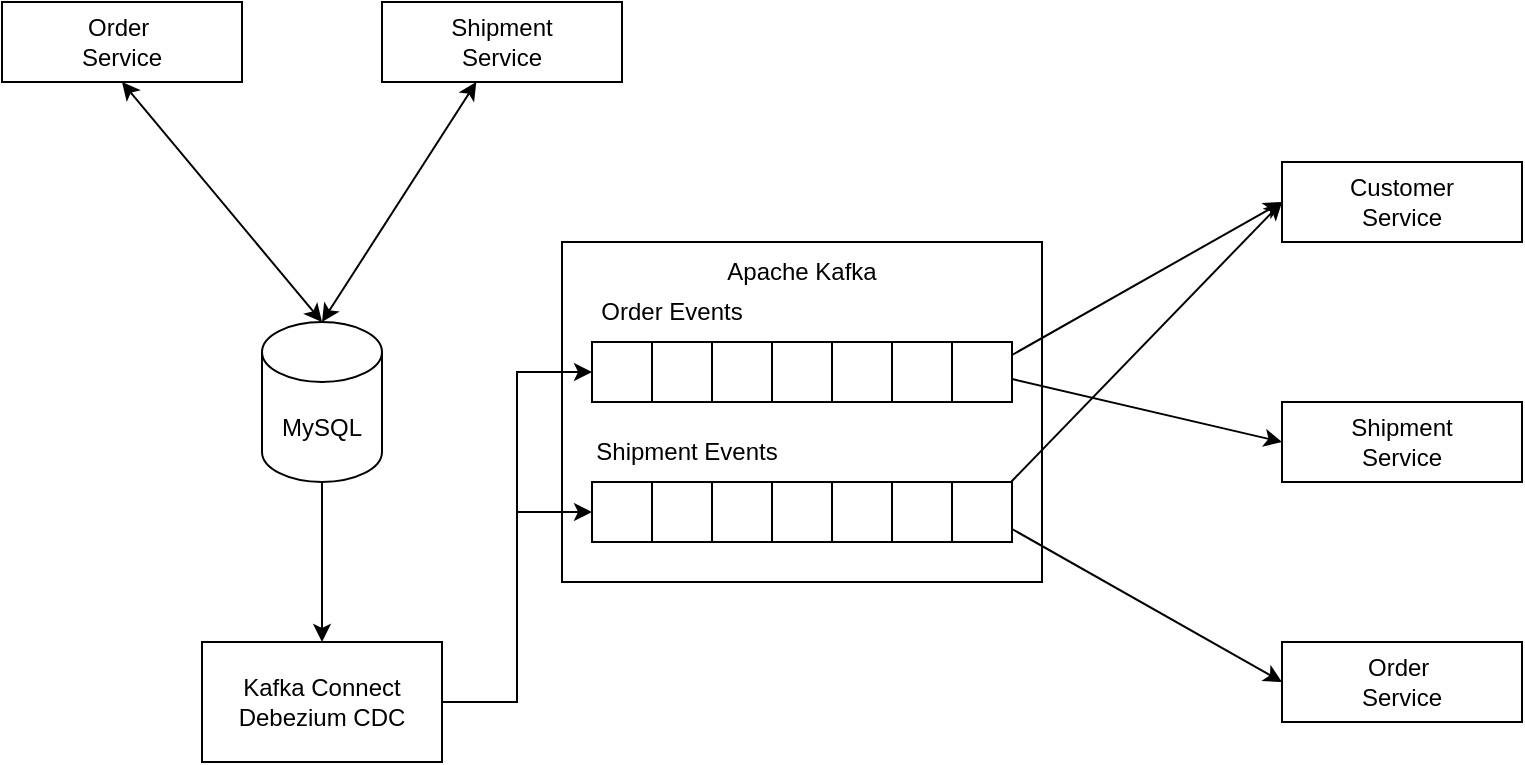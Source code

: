 <mxfile version="24.7.1" type="github">
  <diagram name="페이지-1" id="2WWq3FoiBIygSgmrf8-9">
    <mxGraphModel dx="552" dy="1049" grid="1" gridSize="10" guides="1" tooltips="1" connect="1" arrows="1" fold="1" page="1" pageScale="1" pageWidth="1169" pageHeight="827" math="0" shadow="0">
      <root>
        <mxCell id="0" />
        <mxCell id="1" parent="0" />
        <mxCell id="S1trCb6gt40h2ikqqsKd-2" value="Order&amp;nbsp;&lt;div&gt;Service&lt;/div&gt;" style="rounded=0;whiteSpace=wrap;html=1;" vertex="1" parent="1">
          <mxGeometry x="40" y="160" width="120" height="40" as="geometry" />
        </mxCell>
        <mxCell id="S1trCb6gt40h2ikqqsKd-3" value="Shipment&lt;div&gt;Service&lt;/div&gt;" style="rounded=0;whiteSpace=wrap;html=1;" vertex="1" parent="1">
          <mxGeometry x="230" y="160" width="120" height="40" as="geometry" />
        </mxCell>
        <mxCell id="S1trCb6gt40h2ikqqsKd-4" value="Customer&lt;div&gt;Service&lt;/div&gt;" style="rounded=0;whiteSpace=wrap;html=1;" vertex="1" parent="1">
          <mxGeometry x="680" y="240" width="120" height="40" as="geometry" />
        </mxCell>
        <mxCell id="S1trCb6gt40h2ikqqsKd-34" style="edgeStyle=orthogonalEdgeStyle;rounded=0;orthogonalLoop=1;jettySize=auto;html=1;entryX=0.5;entryY=0;entryDx=0;entryDy=0;" edge="1" parent="1" source="S1trCb6gt40h2ikqqsKd-5" target="S1trCb6gt40h2ikqqsKd-6">
          <mxGeometry relative="1" as="geometry" />
        </mxCell>
        <mxCell id="S1trCb6gt40h2ikqqsKd-5" value="MySQL" style="shape=cylinder3;whiteSpace=wrap;html=1;boundedLbl=1;backgroundOutline=1;size=15;" vertex="1" parent="1">
          <mxGeometry x="170" y="320" width="60" height="80" as="geometry" />
        </mxCell>
        <mxCell id="S1trCb6gt40h2ikqqsKd-6" value="Kafka Connect&lt;div&gt;Debezium CDC&lt;/div&gt;" style="rounded=0;whiteSpace=wrap;html=1;" vertex="1" parent="1">
          <mxGeometry x="140" y="480" width="120" height="60" as="geometry" />
        </mxCell>
        <mxCell id="S1trCb6gt40h2ikqqsKd-29" value="" style="group" vertex="1" connectable="0" parent="1">
          <mxGeometry x="320" y="280" width="240" height="170" as="geometry" />
        </mxCell>
        <mxCell id="S1trCb6gt40h2ikqqsKd-7" value="" style="rounded=0;whiteSpace=wrap;html=1;" vertex="1" parent="S1trCb6gt40h2ikqqsKd-29">
          <mxGeometry width="240" height="170" as="geometry" />
        </mxCell>
        <mxCell id="S1trCb6gt40h2ikqqsKd-8" value="Apache Kafka" style="text;html=1;align=center;verticalAlign=middle;whiteSpace=wrap;rounded=0;" vertex="1" parent="S1trCb6gt40h2ikqqsKd-29">
          <mxGeometry x="75" width="90" height="30" as="geometry" />
        </mxCell>
        <mxCell id="S1trCb6gt40h2ikqqsKd-17" value="" style="group" vertex="1" connectable="0" parent="S1trCb6gt40h2ikqqsKd-29">
          <mxGeometry x="15" y="50" width="210" height="30" as="geometry" />
        </mxCell>
        <mxCell id="S1trCb6gt40h2ikqqsKd-9" value="" style="rounded=0;whiteSpace=wrap;html=1;" vertex="1" parent="S1trCb6gt40h2ikqqsKd-17">
          <mxGeometry width="30" height="30" as="geometry" />
        </mxCell>
        <mxCell id="S1trCb6gt40h2ikqqsKd-10" value="" style="rounded=0;whiteSpace=wrap;html=1;" vertex="1" parent="S1trCb6gt40h2ikqqsKd-17">
          <mxGeometry x="30" width="30" height="30" as="geometry" />
        </mxCell>
        <mxCell id="S1trCb6gt40h2ikqqsKd-11" value="" style="rounded=0;whiteSpace=wrap;html=1;" vertex="1" parent="S1trCb6gt40h2ikqqsKd-17">
          <mxGeometry x="60" width="30" height="30" as="geometry" />
        </mxCell>
        <mxCell id="S1trCb6gt40h2ikqqsKd-12" value="" style="rounded=0;whiteSpace=wrap;html=1;" vertex="1" parent="S1trCb6gt40h2ikqqsKd-17">
          <mxGeometry x="90" width="30" height="30" as="geometry" />
        </mxCell>
        <mxCell id="S1trCb6gt40h2ikqqsKd-13" value="" style="rounded=0;whiteSpace=wrap;html=1;" vertex="1" parent="S1trCb6gt40h2ikqqsKd-17">
          <mxGeometry x="120" width="30" height="30" as="geometry" />
        </mxCell>
        <mxCell id="S1trCb6gt40h2ikqqsKd-14" value="" style="rounded=0;whiteSpace=wrap;html=1;" vertex="1" parent="S1trCb6gt40h2ikqqsKd-17">
          <mxGeometry x="150" width="30" height="30" as="geometry" />
        </mxCell>
        <mxCell id="S1trCb6gt40h2ikqqsKd-15" value="" style="rounded=0;whiteSpace=wrap;html=1;" vertex="1" parent="S1trCb6gt40h2ikqqsKd-17">
          <mxGeometry x="180" width="30" height="30" as="geometry" />
        </mxCell>
        <mxCell id="S1trCb6gt40h2ikqqsKd-18" value="Order Events" style="text;html=1;align=center;verticalAlign=middle;whiteSpace=wrap;rounded=0;" vertex="1" parent="S1trCb6gt40h2ikqqsKd-29">
          <mxGeometry x="15" y="20" width="80" height="30" as="geometry" />
        </mxCell>
        <mxCell id="S1trCb6gt40h2ikqqsKd-20" value="" style="group" vertex="1" connectable="0" parent="S1trCb6gt40h2ikqqsKd-29">
          <mxGeometry x="15" y="120" width="210" height="30" as="geometry" />
        </mxCell>
        <mxCell id="S1trCb6gt40h2ikqqsKd-21" value="" style="rounded=0;whiteSpace=wrap;html=1;" vertex="1" parent="S1trCb6gt40h2ikqqsKd-20">
          <mxGeometry width="30" height="30" as="geometry" />
        </mxCell>
        <mxCell id="S1trCb6gt40h2ikqqsKd-22" value="" style="rounded=0;whiteSpace=wrap;html=1;" vertex="1" parent="S1trCb6gt40h2ikqqsKd-20">
          <mxGeometry x="30" width="30" height="30" as="geometry" />
        </mxCell>
        <mxCell id="S1trCb6gt40h2ikqqsKd-23" value="" style="rounded=0;whiteSpace=wrap;html=1;" vertex="1" parent="S1trCb6gt40h2ikqqsKd-20">
          <mxGeometry x="60" width="30" height="30" as="geometry" />
        </mxCell>
        <mxCell id="S1trCb6gt40h2ikqqsKd-24" value="" style="rounded=0;whiteSpace=wrap;html=1;" vertex="1" parent="S1trCb6gt40h2ikqqsKd-20">
          <mxGeometry x="90" width="30" height="30" as="geometry" />
        </mxCell>
        <mxCell id="S1trCb6gt40h2ikqqsKd-25" value="" style="rounded=0;whiteSpace=wrap;html=1;" vertex="1" parent="S1trCb6gt40h2ikqqsKd-20">
          <mxGeometry x="120" width="30" height="30" as="geometry" />
        </mxCell>
        <mxCell id="S1trCb6gt40h2ikqqsKd-26" value="" style="rounded=0;whiteSpace=wrap;html=1;" vertex="1" parent="S1trCb6gt40h2ikqqsKd-20">
          <mxGeometry x="150" width="30" height="30" as="geometry" />
        </mxCell>
        <mxCell id="S1trCb6gt40h2ikqqsKd-27" value="" style="rounded=0;whiteSpace=wrap;html=1;" vertex="1" parent="S1trCb6gt40h2ikqqsKd-20">
          <mxGeometry x="180" width="30" height="30" as="geometry" />
        </mxCell>
        <mxCell id="S1trCb6gt40h2ikqqsKd-28" value="Shipment Events" style="text;html=1;align=center;verticalAlign=middle;whiteSpace=wrap;rounded=0;" vertex="1" parent="S1trCb6gt40h2ikqqsKd-29">
          <mxGeometry x="15" y="90" width="95" height="30" as="geometry" />
        </mxCell>
        <mxCell id="S1trCb6gt40h2ikqqsKd-30" value="Order&amp;nbsp;&lt;div&gt;Service&lt;/div&gt;" style="rounded=0;whiteSpace=wrap;html=1;" vertex="1" parent="1">
          <mxGeometry x="680" y="480" width="120" height="40" as="geometry" />
        </mxCell>
        <mxCell id="S1trCb6gt40h2ikqqsKd-31" value="Shipment&lt;div&gt;Service&lt;/div&gt;" style="rounded=0;whiteSpace=wrap;html=1;" vertex="1" parent="1">
          <mxGeometry x="680" y="360" width="120" height="40" as="geometry" />
        </mxCell>
        <mxCell id="S1trCb6gt40h2ikqqsKd-32" style="rounded=0;orthogonalLoop=1;jettySize=auto;html=1;entryX=0.5;entryY=0;entryDx=0;entryDy=0;entryPerimeter=0;exitX=0.5;exitY=1;exitDx=0;exitDy=0;startArrow=classic;startFill=1;" edge="1" parent="1" source="S1trCb6gt40h2ikqqsKd-2" target="S1trCb6gt40h2ikqqsKd-5">
          <mxGeometry relative="1" as="geometry" />
        </mxCell>
        <mxCell id="S1trCb6gt40h2ikqqsKd-33" style="rounded=0;orthogonalLoop=1;jettySize=auto;html=1;entryX=0.5;entryY=0;entryDx=0;entryDy=0;entryPerimeter=0;startArrow=classic;startFill=1;" edge="1" parent="1" source="S1trCb6gt40h2ikqqsKd-3" target="S1trCb6gt40h2ikqqsKd-5">
          <mxGeometry relative="1" as="geometry" />
        </mxCell>
        <mxCell id="S1trCb6gt40h2ikqqsKd-35" style="edgeStyle=orthogonalEdgeStyle;rounded=0;orthogonalLoop=1;jettySize=auto;html=1;entryX=0;entryY=0.5;entryDx=0;entryDy=0;" edge="1" parent="1" source="S1trCb6gt40h2ikqqsKd-6" target="S1trCb6gt40h2ikqqsKd-9">
          <mxGeometry relative="1" as="geometry" />
        </mxCell>
        <mxCell id="S1trCb6gt40h2ikqqsKd-36" style="edgeStyle=orthogonalEdgeStyle;rounded=0;orthogonalLoop=1;jettySize=auto;html=1;entryX=0;entryY=0.5;entryDx=0;entryDy=0;" edge="1" parent="1" source="S1trCb6gt40h2ikqqsKd-6" target="S1trCb6gt40h2ikqqsKd-21">
          <mxGeometry relative="1" as="geometry" />
        </mxCell>
        <mxCell id="S1trCb6gt40h2ikqqsKd-41" style="rounded=0;orthogonalLoop=1;jettySize=auto;html=1;entryX=0;entryY=0.5;entryDx=0;entryDy=0;" edge="1" parent="1" source="S1trCb6gt40h2ikqqsKd-15" target="S1trCb6gt40h2ikqqsKd-4">
          <mxGeometry relative="1" as="geometry" />
        </mxCell>
        <mxCell id="S1trCb6gt40h2ikqqsKd-42" style="rounded=0;orthogonalLoop=1;jettySize=auto;html=1;entryX=0;entryY=0.5;entryDx=0;entryDy=0;" edge="1" parent="1" source="S1trCb6gt40h2ikqqsKd-15" target="S1trCb6gt40h2ikqqsKd-31">
          <mxGeometry relative="1" as="geometry" />
        </mxCell>
        <mxCell id="S1trCb6gt40h2ikqqsKd-43" style="rounded=0;orthogonalLoop=1;jettySize=auto;html=1;entryX=0;entryY=0.5;entryDx=0;entryDy=0;" edge="1" parent="1" source="S1trCb6gt40h2ikqqsKd-27" target="S1trCb6gt40h2ikqqsKd-30">
          <mxGeometry relative="1" as="geometry" />
        </mxCell>
        <mxCell id="S1trCb6gt40h2ikqqsKd-44" style="rounded=0;orthogonalLoop=1;jettySize=auto;html=1;entryX=0;entryY=0.5;entryDx=0;entryDy=0;" edge="1" parent="1" source="S1trCb6gt40h2ikqqsKd-27" target="S1trCb6gt40h2ikqqsKd-4">
          <mxGeometry relative="1" as="geometry" />
        </mxCell>
      </root>
    </mxGraphModel>
  </diagram>
</mxfile>
